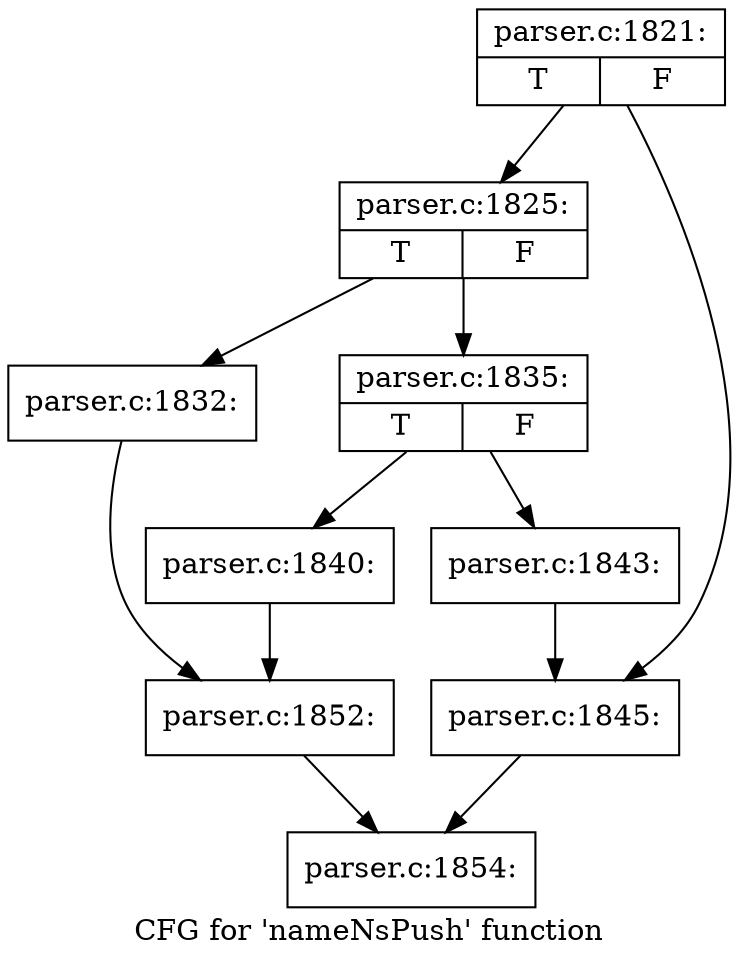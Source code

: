 digraph "CFG for 'nameNsPush' function" {
	label="CFG for 'nameNsPush' function";

	Node0x4de3dc0 [shape=record,label="{parser.c:1821:|{<s0>T|<s1>F}}"];
	Node0x4de3dc0 -> Node0x4dee520;
	Node0x4de3dc0 -> Node0x4dee570;
	Node0x4dee520 [shape=record,label="{parser.c:1825:|{<s0>T|<s1>F}}"];
	Node0x4dee520 -> Node0x4defcb0;
	Node0x4dee520 -> Node0x4defd00;
	Node0x4defcb0 [shape=record,label="{parser.c:1832:}"];
	Node0x4defcb0 -> Node0x4def440;
	Node0x4defd00 [shape=record,label="{parser.c:1835:|{<s0>T|<s1>F}}"];
	Node0x4defd00 -> Node0x4df1890;
	Node0x4defd00 -> Node0x4df18e0;
	Node0x4df1890 [shape=record,label="{parser.c:1840:}"];
	Node0x4df1890 -> Node0x4def440;
	Node0x4df18e0 [shape=record,label="{parser.c:1843:}"];
	Node0x4df18e0 -> Node0x4dee570;
	Node0x4dee570 [shape=record,label="{parser.c:1845:}"];
	Node0x4dee570 -> Node0x4ded3d0;
	Node0x4def440 [shape=record,label="{parser.c:1852:}"];
	Node0x4def440 -> Node0x4ded3d0;
	Node0x4ded3d0 [shape=record,label="{parser.c:1854:}"];
}

